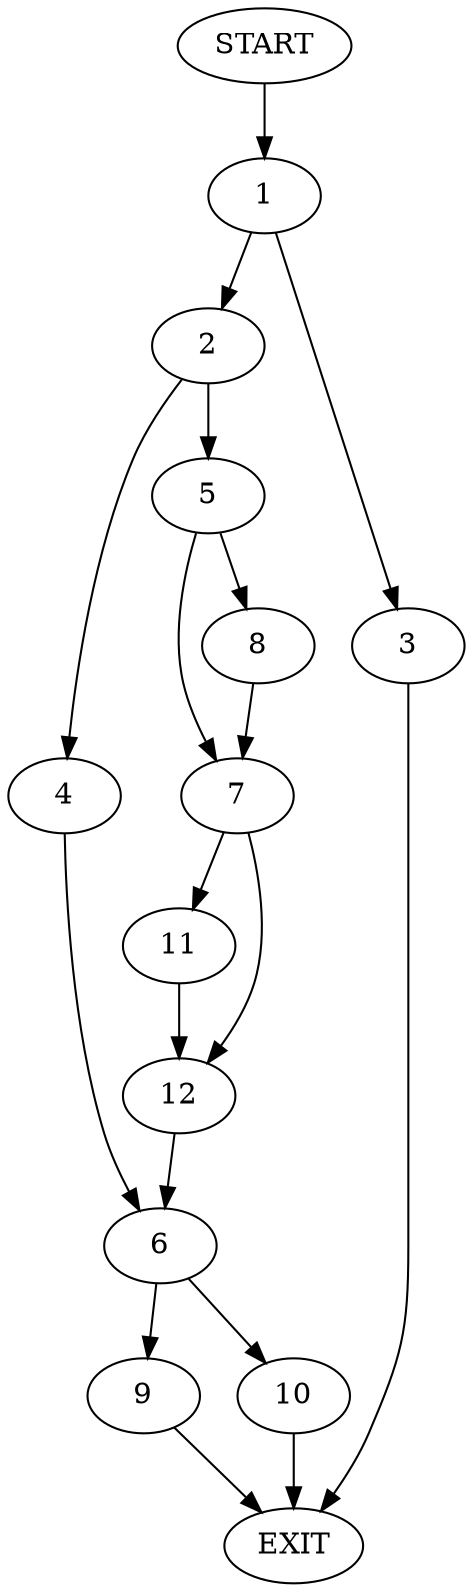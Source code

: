 digraph {
0 [label="START"]
13 [label="EXIT"]
0 -> 1
1 -> 2
1 -> 3
3 -> 13
2 -> 4
2 -> 5
4 -> 6
5 -> 7
5 -> 8
6 -> 9
6 -> 10
8 -> 7
7 -> 11
7 -> 12
11 -> 12
12 -> 6
9 -> 13
10 -> 13
}
